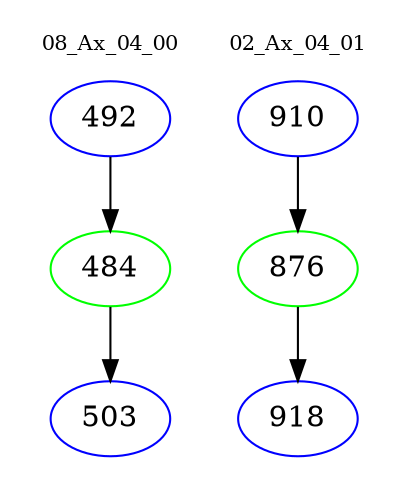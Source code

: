 digraph{
subgraph cluster_0 {
color = white
label = "08_Ax_04_00";
fontsize=10;
T0_492 [label="492", color="blue"]
T0_492 -> T0_484 [color="black"]
T0_484 [label="484", color="green"]
T0_484 -> T0_503 [color="black"]
T0_503 [label="503", color="blue"]
}
subgraph cluster_1 {
color = white
label = "02_Ax_04_01";
fontsize=10;
T1_910 [label="910", color="blue"]
T1_910 -> T1_876 [color="black"]
T1_876 [label="876", color="green"]
T1_876 -> T1_918 [color="black"]
T1_918 [label="918", color="blue"]
}
}
